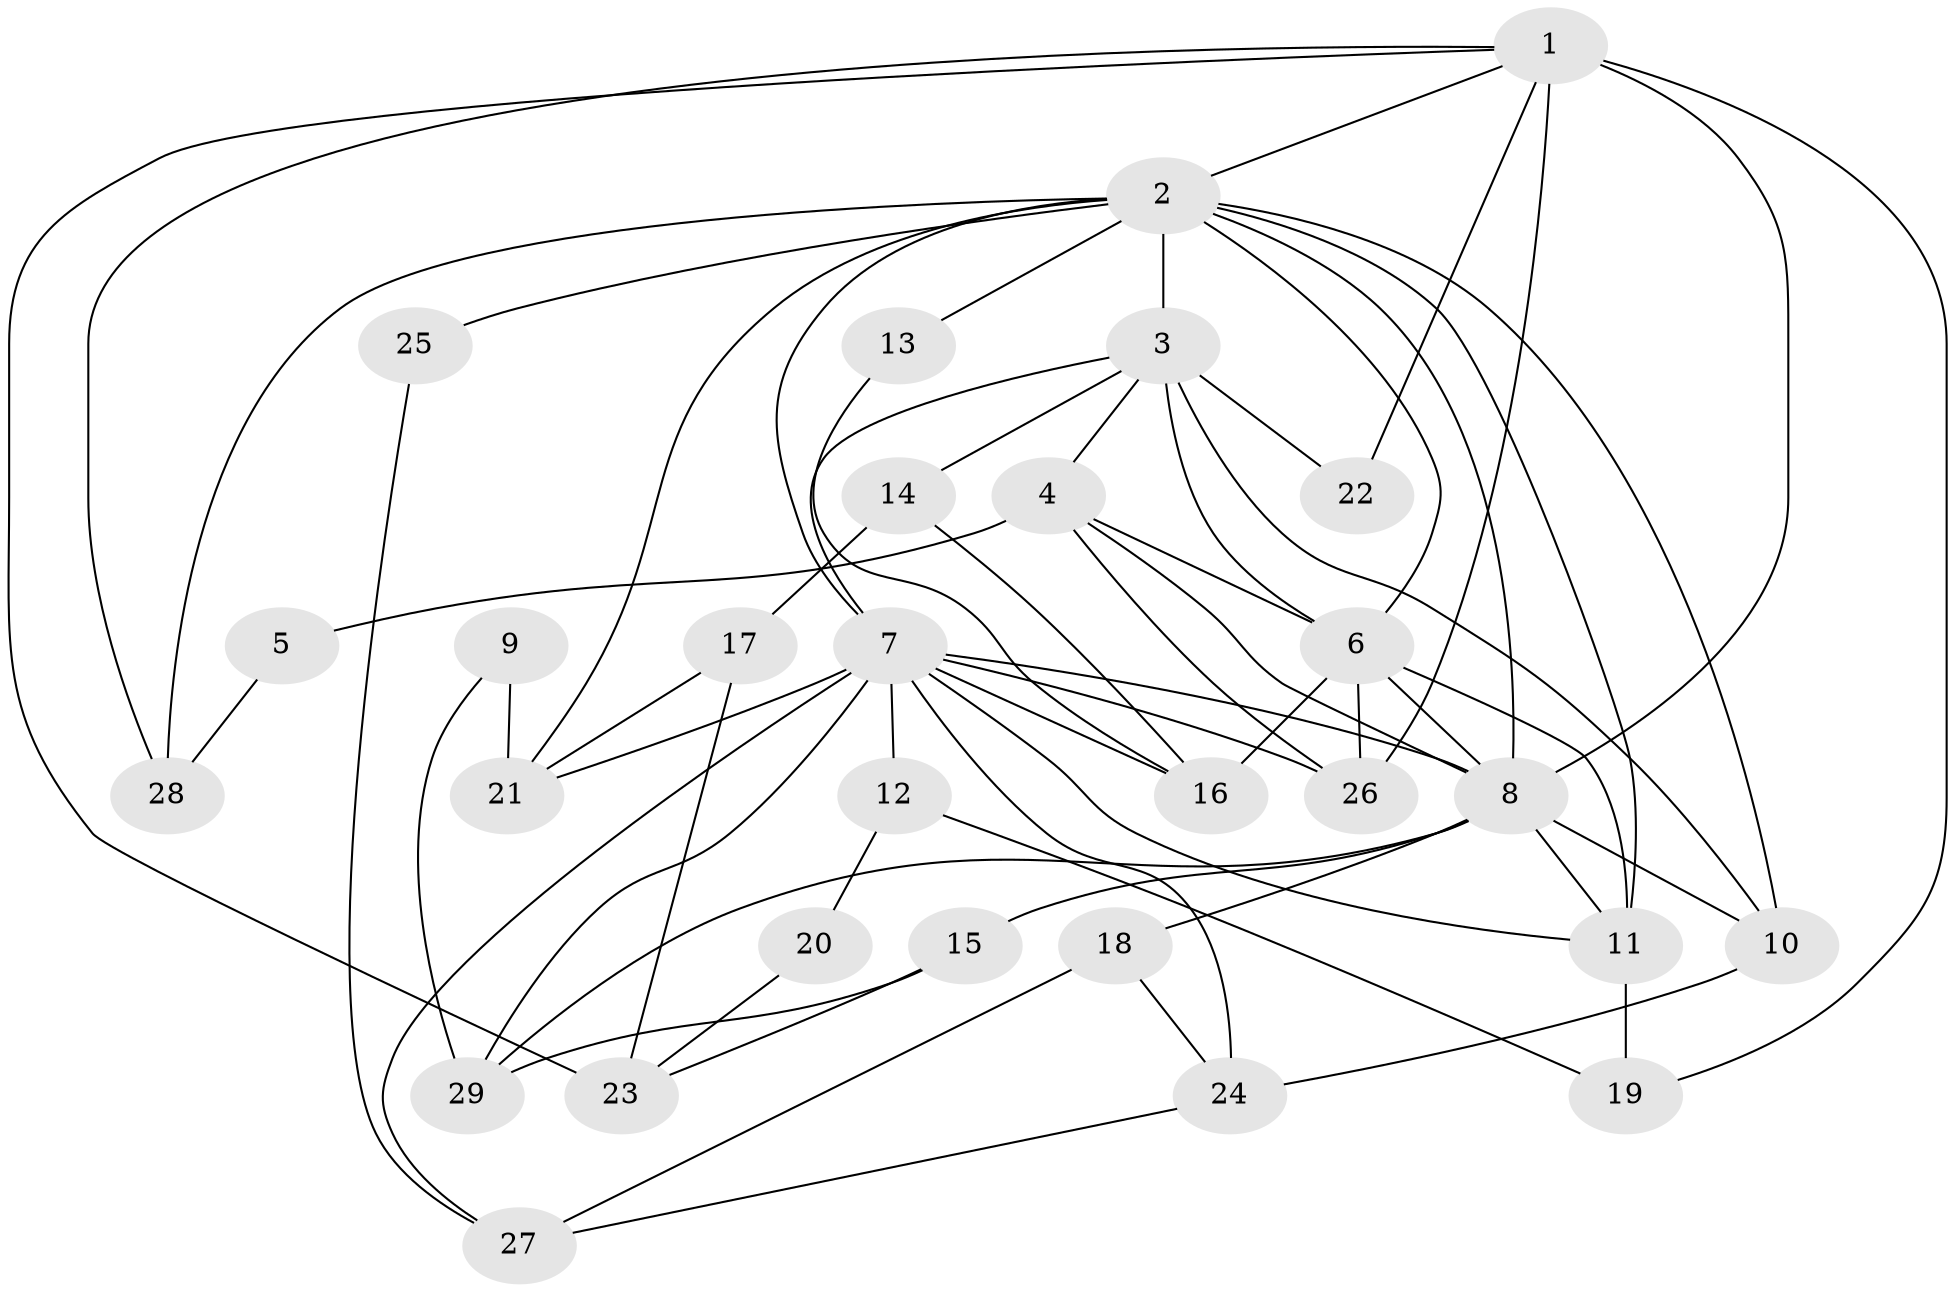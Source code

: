 // original degree distribution, {4: 0.2631578947368421, 6: 0.12280701754385964, 3: 0.3333333333333333, 5: 0.15789473684210525, 2: 0.08771929824561403, 7: 0.03508771929824561}
// Generated by graph-tools (version 1.1) at 2025/35/03/09/25 02:35:53]
// undirected, 29 vertices, 64 edges
graph export_dot {
graph [start="1"]
  node [color=gray90,style=filled];
  1;
  2;
  3;
  4;
  5;
  6;
  7;
  8;
  9;
  10;
  11;
  12;
  13;
  14;
  15;
  16;
  17;
  18;
  19;
  20;
  21;
  22;
  23;
  24;
  25;
  26;
  27;
  28;
  29;
  1 -- 2 [weight=2.0];
  1 -- 8 [weight=4.0];
  1 -- 19 [weight=1.0];
  1 -- 22 [weight=1.0];
  1 -- 23 [weight=2.0];
  1 -- 26 [weight=1.0];
  1 -- 28 [weight=1.0];
  2 -- 3 [weight=2.0];
  2 -- 6 [weight=1.0];
  2 -- 7 [weight=1.0];
  2 -- 8 [weight=1.0];
  2 -- 10 [weight=1.0];
  2 -- 11 [weight=2.0];
  2 -- 13 [weight=1.0];
  2 -- 21 [weight=1.0];
  2 -- 25 [weight=1.0];
  2 -- 28 [weight=2.0];
  3 -- 4 [weight=2.0];
  3 -- 6 [weight=1.0];
  3 -- 7 [weight=1.0];
  3 -- 10 [weight=1.0];
  3 -- 14 [weight=1.0];
  3 -- 22 [weight=2.0];
  4 -- 5 [weight=1.0];
  4 -- 6 [weight=3.0];
  4 -- 8 [weight=2.0];
  4 -- 26 [weight=1.0];
  5 -- 28 [weight=1.0];
  6 -- 8 [weight=2.0];
  6 -- 11 [weight=1.0];
  6 -- 16 [weight=1.0];
  6 -- 26 [weight=1.0];
  7 -- 8 [weight=1.0];
  7 -- 11 [weight=1.0];
  7 -- 12 [weight=1.0];
  7 -- 16 [weight=1.0];
  7 -- 21 [weight=1.0];
  7 -- 24 [weight=2.0];
  7 -- 26 [weight=1.0];
  7 -- 27 [weight=1.0];
  7 -- 29 [weight=1.0];
  8 -- 10 [weight=1.0];
  8 -- 11 [weight=1.0];
  8 -- 15 [weight=1.0];
  8 -- 18 [weight=1.0];
  8 -- 29 [weight=1.0];
  9 -- 21 [weight=1.0];
  9 -- 29 [weight=1.0];
  10 -- 24 [weight=1.0];
  11 -- 19 [weight=1.0];
  12 -- 19 [weight=1.0];
  12 -- 20 [weight=1.0];
  13 -- 16 [weight=1.0];
  14 -- 16 [weight=1.0];
  14 -- 17 [weight=1.0];
  15 -- 23 [weight=1.0];
  15 -- 29 [weight=1.0];
  17 -- 21 [weight=1.0];
  17 -- 23 [weight=1.0];
  18 -- 24 [weight=1.0];
  18 -- 27 [weight=1.0];
  20 -- 23 [weight=1.0];
  24 -- 27 [weight=1.0];
  25 -- 27 [weight=1.0];
}
